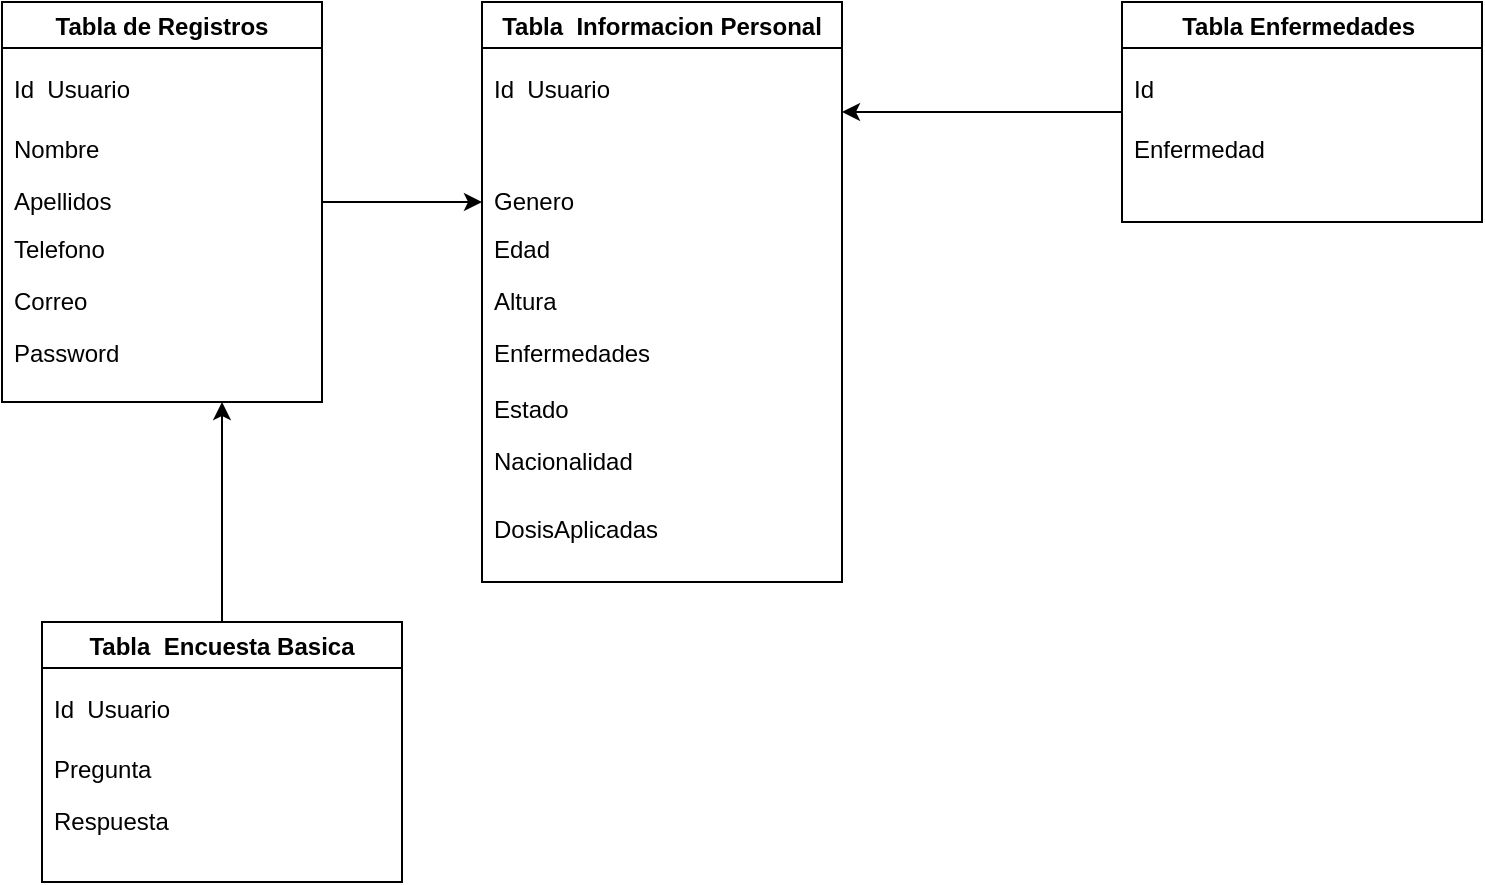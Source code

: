 <mxfile>
    <diagram id="Agn8d0lYOXoOj9fhWpmh" name="Página-1">
        <mxGraphModel dx="864" dy="415" grid="1" gridSize="10" guides="1" tooltips="1" connect="1" arrows="1" fold="1" page="1" pageScale="1" pageWidth="1654" pageHeight="2336" math="0" shadow="0">
            <root>
                <mxCell id="0"/>
                <mxCell id="1" parent="0"/>
                <mxCell id="14" style="edgeStyle=none;html=1;" edge="1" parent="1" source="9">
                    <mxGeometry relative="1" as="geometry">
                        <mxPoint x="260" y="160.0" as="targetPoint"/>
                    </mxGeometry>
                </mxCell>
                <mxCell id="9" value="Tabla de Registros" style="swimlane;" vertex="1" parent="1">
                    <mxGeometry x="20" y="60" width="160" height="200" as="geometry"/>
                </mxCell>
                <mxCell id="10" value="Id  Usuario  " style="text;strokeColor=none;fillColor=none;align=left;verticalAlign=top;spacingLeft=4;spacingRight=4;overflow=hidden;rotatable=0;points=[[0,0.5],[1,0.5]];portConstraint=eastwest;" vertex="1" parent="9">
                    <mxGeometry y="30" width="140" height="26" as="geometry"/>
                </mxCell>
                <mxCell id="5" value="Nombre" style="text;strokeColor=none;fillColor=none;align=left;verticalAlign=top;spacingLeft=4;spacingRight=4;overflow=hidden;rotatable=0;points=[[0,0.5],[1,0.5]];portConstraint=eastwest;" vertex="1" parent="9">
                    <mxGeometry y="60" width="140" height="26" as="geometry"/>
                </mxCell>
                <mxCell id="6" value="Apellidos" style="text;strokeColor=none;fillColor=none;align=left;verticalAlign=top;spacingLeft=4;spacingRight=4;overflow=hidden;rotatable=0;points=[[0,0.5],[1,0.5]];portConstraint=eastwest;" vertex="1" parent="9">
                    <mxGeometry y="86" width="140" height="26" as="geometry"/>
                </mxCell>
                <mxCell id="11" value="Telefono" style="text;strokeColor=none;fillColor=none;align=left;verticalAlign=top;spacingLeft=4;spacingRight=4;overflow=hidden;rotatable=0;points=[[0,0.5],[1,0.5]];portConstraint=eastwest;" vertex="1" parent="9">
                    <mxGeometry y="110" width="140" height="26" as="geometry"/>
                </mxCell>
                <mxCell id="12" value="Correo" style="text;strokeColor=none;fillColor=none;align=left;verticalAlign=top;spacingLeft=4;spacingRight=4;overflow=hidden;rotatable=0;points=[[0,0.5],[1,0.5]];portConstraint=eastwest;" vertex="1" parent="9">
                    <mxGeometry y="136" width="140" height="26" as="geometry"/>
                </mxCell>
                <mxCell id="13" value="Password" style="text;strokeColor=none;fillColor=none;align=left;verticalAlign=top;spacingLeft=4;spacingRight=4;overflow=hidden;rotatable=0;points=[[0,0.5],[1,0.5]];portConstraint=eastwest;" vertex="1" parent="9">
                    <mxGeometry y="162" width="140" height="26" as="geometry"/>
                </mxCell>
                <mxCell id="15" value="Tabla  Informacion Personal" style="swimlane;" vertex="1" parent="1">
                    <mxGeometry x="260" y="60" width="180" height="290" as="geometry"/>
                </mxCell>
                <mxCell id="16" value="Id  Usuario" style="text;strokeColor=none;fillColor=none;align=left;verticalAlign=top;spacingLeft=4;spacingRight=4;overflow=hidden;rotatable=0;points=[[0,0.5],[1,0.5]];portConstraint=eastwest;" vertex="1" parent="15">
                    <mxGeometry y="30" width="140" height="26" as="geometry"/>
                </mxCell>
                <mxCell id="18" value="Genero    " style="text;strokeColor=none;fillColor=none;align=left;verticalAlign=top;spacingLeft=4;spacingRight=4;overflow=hidden;rotatable=0;points=[[0,0.5],[1,0.5]];portConstraint=eastwest;" vertex="1" parent="15">
                    <mxGeometry y="86" width="140" height="26" as="geometry"/>
                </mxCell>
                <mxCell id="19" value="Edad" style="text;strokeColor=none;fillColor=none;align=left;verticalAlign=top;spacingLeft=4;spacingRight=4;overflow=hidden;rotatable=0;points=[[0,0.5],[1,0.5]];portConstraint=eastwest;" vertex="1" parent="15">
                    <mxGeometry y="110" width="140" height="26" as="geometry"/>
                </mxCell>
                <mxCell id="20" value="Altura" style="text;strokeColor=none;fillColor=none;align=left;verticalAlign=top;spacingLeft=4;spacingRight=4;overflow=hidden;rotatable=0;points=[[0,0.5],[1,0.5]];portConstraint=eastwest;" vertex="1" parent="15">
                    <mxGeometry y="136" width="140" height="26" as="geometry"/>
                </mxCell>
                <mxCell id="21" value="Enfermedades" style="text;strokeColor=none;fillColor=none;align=left;verticalAlign=top;spacingLeft=4;spacingRight=4;overflow=hidden;rotatable=0;points=[[0,0.5],[1,0.5]];portConstraint=eastwest;" vertex="1" parent="15">
                    <mxGeometry y="162" width="140" height="26" as="geometry"/>
                </mxCell>
                <mxCell id="22" value="Estado" style="text;strokeColor=none;fillColor=none;align=left;verticalAlign=top;spacingLeft=4;spacingRight=4;overflow=hidden;rotatable=0;points=[[0,0.5],[1,0.5]];portConstraint=eastwest;" vertex="1" parent="15">
                    <mxGeometry y="190" width="140" height="26" as="geometry"/>
                </mxCell>
                <mxCell id="23" value="Nacionalidad" style="text;strokeColor=none;fillColor=none;align=left;verticalAlign=top;spacingLeft=4;spacingRight=4;overflow=hidden;rotatable=0;points=[[0,0.5],[1,0.5]];portConstraint=eastwest;" vertex="1" parent="15">
                    <mxGeometry y="216" width="140" height="26" as="geometry"/>
                </mxCell>
                <mxCell id="24" value="DosisAplicadas" style="text;strokeColor=none;fillColor=none;align=left;verticalAlign=top;spacingLeft=4;spacingRight=4;overflow=hidden;rotatable=0;points=[[0,0.5],[1,0.5]];portConstraint=eastwest;" vertex="1" parent="15">
                    <mxGeometry y="250" width="140" height="26" as="geometry"/>
                </mxCell>
                <mxCell id="46" style="edgeStyle=none;html=1;" edge="1" parent="1" source="25">
                    <mxGeometry relative="1" as="geometry">
                        <mxPoint x="130" y="260" as="targetPoint"/>
                    </mxGeometry>
                </mxCell>
                <mxCell id="25" value="Tabla  Encuesta Basica" style="swimlane;startSize=23;" vertex="1" parent="1">
                    <mxGeometry x="40" y="370" width="180" height="130" as="geometry"/>
                </mxCell>
                <mxCell id="26" value="Id  Usuario" style="text;strokeColor=none;fillColor=none;align=left;verticalAlign=top;spacingLeft=4;spacingRight=4;overflow=hidden;rotatable=0;points=[[0,0.5],[1,0.5]];portConstraint=eastwest;" vertex="1" parent="25">
                    <mxGeometry y="30" width="140" height="26" as="geometry"/>
                </mxCell>
                <mxCell id="27" value="Pregunta " style="text;strokeColor=none;fillColor=none;align=left;verticalAlign=top;spacingLeft=4;spacingRight=4;overflow=hidden;rotatable=0;points=[[0,0.5],[1,0.5]];portConstraint=eastwest;" vertex="1" parent="25">
                    <mxGeometry y="60" width="140" height="26" as="geometry"/>
                </mxCell>
                <mxCell id="28" value="Respuesta" style="text;strokeColor=none;fillColor=none;align=left;verticalAlign=top;spacingLeft=4;spacingRight=4;overflow=hidden;rotatable=0;points=[[0,0.5],[1,0.5]];portConstraint=eastwest;" vertex="1" parent="25">
                    <mxGeometry y="86" width="140" height="26" as="geometry"/>
                </mxCell>
                <mxCell id="45" style="edgeStyle=none;html=1;" edge="1" parent="1" source="35">
                    <mxGeometry relative="1" as="geometry">
                        <mxPoint x="440" y="115" as="targetPoint"/>
                    </mxGeometry>
                </mxCell>
                <mxCell id="35" value="Tabla Enfermedades " style="swimlane;" vertex="1" parent="1">
                    <mxGeometry x="580" y="60" width="180" height="110" as="geometry"/>
                </mxCell>
                <mxCell id="36" value="Id    " style="text;strokeColor=none;fillColor=none;align=left;verticalAlign=top;spacingLeft=4;spacingRight=4;overflow=hidden;rotatable=0;points=[[0,0.5],[1,0.5]];portConstraint=eastwest;" vertex="1" parent="35">
                    <mxGeometry y="30" width="140" height="26" as="geometry"/>
                </mxCell>
                <mxCell id="37" value="Enfermedad" style="text;strokeColor=none;fillColor=none;align=left;verticalAlign=top;spacingLeft=4;spacingRight=4;overflow=hidden;rotatable=0;points=[[0,0.5],[1,0.5]];portConstraint=eastwest;" vertex="1" parent="35">
                    <mxGeometry y="60" width="140" height="26" as="geometry"/>
                </mxCell>
            </root>
        </mxGraphModel>
    </diagram>
</mxfile>